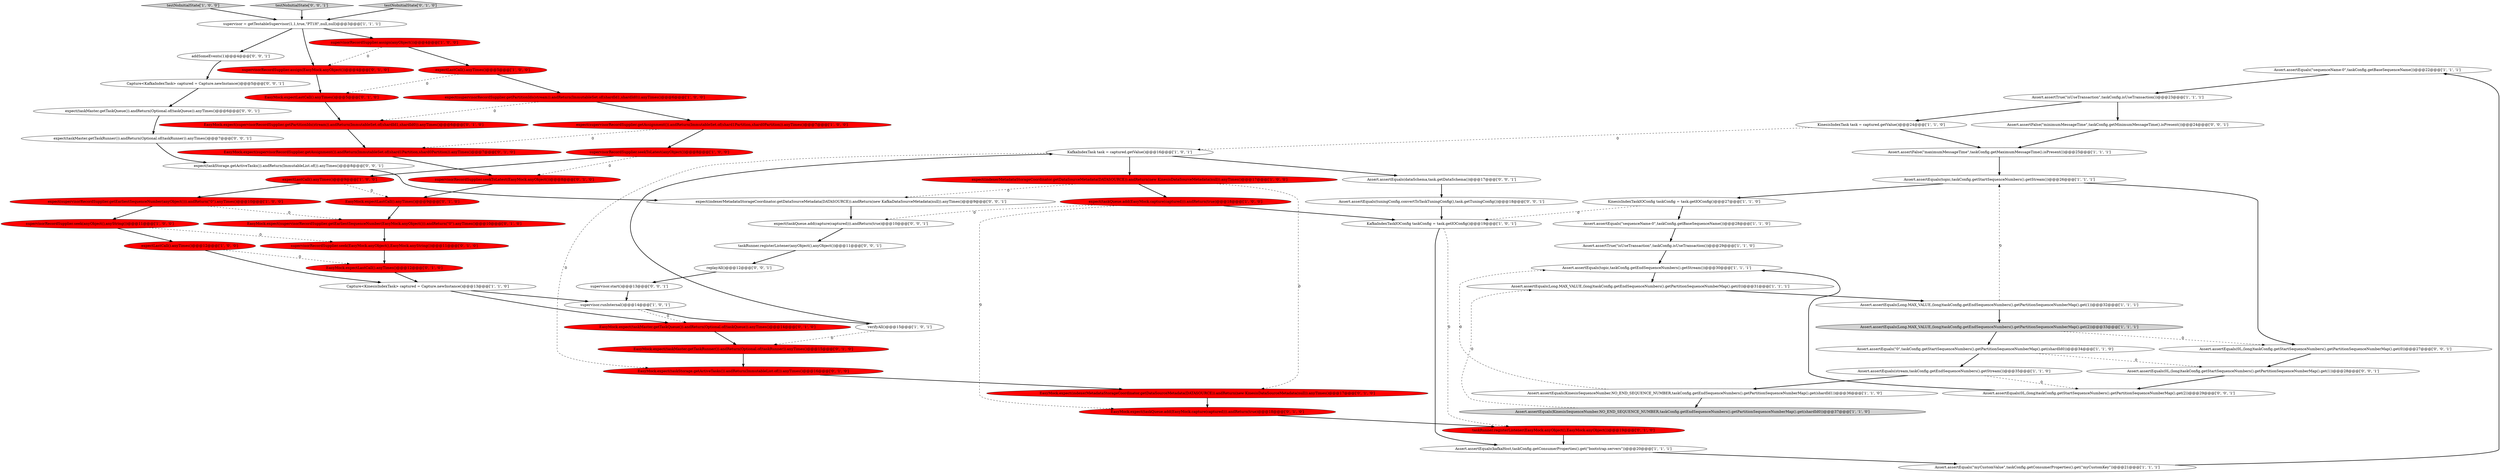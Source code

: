 digraph {
26 [style = filled, label = "Assert.assertEquals(\"sequenceName-0\",taskConfig.getBaseSequenceName())@@@22@@@['1', '1', '1']", fillcolor = white, shape = ellipse image = "AAA0AAABBB1BBB"];
20 [style = filled, label = "Assert.assertEquals(\"sequenceName-0\",taskConfig.getBaseSequenceName())@@@28@@@['1', '1', '0']", fillcolor = white, shape = ellipse image = "AAA0AAABBB1BBB"];
67 [style = filled, label = "supervisor.start()@@@13@@@['0', '0', '1']", fillcolor = white, shape = ellipse image = "AAA0AAABBB3BBB"];
3 [style = filled, label = "supervisor.runInternal()@@@14@@@['1', '0', '1']", fillcolor = white, shape = ellipse image = "AAA0AAABBB1BBB"];
8 [style = filled, label = "expect(indexerMetadataStorageCoordinator.getDataSourceMetadata(DATASOURCE)).andReturn(new KinesisDataSourceMetadata(null)).anyTimes()@@@17@@@['1', '0', '0']", fillcolor = red, shape = ellipse image = "AAA1AAABBB1BBB"];
56 [style = filled, label = "Assert.assertFalse(\"minimumMessageTime\",taskConfig.getMinimumMessageTime().isPresent())@@@24@@@['0', '0', '1']", fillcolor = white, shape = ellipse image = "AAA0AAABBB3BBB"];
21 [style = filled, label = "supervisor = getTestableSupervisor(1,1,true,\"PT1H\",null,null)@@@3@@@['1', '1', '1']", fillcolor = white, shape = ellipse image = "AAA0AAABBB1BBB"];
32 [style = filled, label = "KinesisIndexTaskIOConfig taskConfig = task.getIOConfig()@@@27@@@['1', '1', '0']", fillcolor = white, shape = ellipse image = "AAA0AAABBB1BBB"];
6 [style = filled, label = "expectLastCall().anyTimes()@@@12@@@['1', '0', '0']", fillcolor = red, shape = ellipse image = "AAA1AAABBB1BBB"];
59 [style = filled, label = "expect(indexerMetadataStorageCoordinator.getDataSourceMetadata(DATASOURCE)).andReturn(new KafkaDataSourceMetadata(null)).anyTimes()@@@9@@@['0', '0', '1']", fillcolor = white, shape = ellipse image = "AAA0AAABBB3BBB"];
11 [style = filled, label = "supervisorRecordSupplier.seek(anyObject(),anyString())@@@11@@@['1', '0', '0']", fillcolor = red, shape = ellipse image = "AAA1AAABBB1BBB"];
65 [style = filled, label = "expect(taskStorage.getActiveTasks()).andReturn(ImmutableList.of()).anyTimes()@@@8@@@['0', '0', '1']", fillcolor = white, shape = ellipse image = "AAA0AAABBB3BBB"];
51 [style = filled, label = "supervisorRecordSupplier.seekToLatest(EasyMock.anyObject())@@@8@@@['0', '1', '0']", fillcolor = red, shape = ellipse image = "AAA1AAABBB2BBB"];
34 [style = filled, label = "supervisorRecordSupplier.seekToLatest(anyObject())@@@8@@@['1', '0', '0']", fillcolor = red, shape = ellipse image = "AAA1AAABBB1BBB"];
60 [style = filled, label = "addSomeEvents(1)@@@4@@@['0', '0', '1']", fillcolor = white, shape = ellipse image = "AAA0AAABBB3BBB"];
66 [style = filled, label = "taskRunner.registerListener(anyObject(),anyObject())@@@11@@@['0', '0', '1']", fillcolor = white, shape = ellipse image = "AAA0AAABBB3BBB"];
19 [style = filled, label = "Assert.assertEquals(topic,taskConfig.getStartSequenceNumbers().getStream())@@@26@@@['1', '1', '1']", fillcolor = white, shape = ellipse image = "AAA0AAABBB1BBB"];
63 [style = filled, label = "Capture<KafkaIndexTask> captured = Capture.newInstance()@@@5@@@['0', '0', '1']", fillcolor = white, shape = ellipse image = "AAA0AAABBB3BBB"];
45 [style = filled, label = "EasyMock.expect(supervisorRecordSupplier.getPartitionIds(stream)).andReturn(ImmutableSet.of(shardId1,shardId0)).anyTimes()@@@6@@@['0', '1', '0']", fillcolor = red, shape = ellipse image = "AAA1AAABBB2BBB"];
24 [style = filled, label = "testNoInitialState['1', '0', '0']", fillcolor = lightgray, shape = diamond image = "AAA0AAABBB1BBB"];
64 [style = filled, label = "expect(taskMaster.getTaskQueue()).andReturn(Optional.of(taskQueue)).anyTimes()@@@6@@@['0', '0', '1']", fillcolor = white, shape = ellipse image = "AAA0AAABBB3BBB"];
7 [style = filled, label = "expect(taskQueue.add(EasyMock.capture(captured))).andReturn(true)@@@18@@@['1', '0', '0']", fillcolor = red, shape = ellipse image = "AAA1AAABBB1BBB"];
13 [style = filled, label = "verifyAll()@@@15@@@['1', '0', '1']", fillcolor = white, shape = ellipse image = "AAA0AAABBB1BBB"];
39 [style = filled, label = "EasyMock.expect(taskStorage.getActiveTasks()).andReturn(ImmutableList.of()).anyTimes()@@@16@@@['0', '1', '0']", fillcolor = red, shape = ellipse image = "AAA1AAABBB2BBB"];
31 [style = filled, label = "KafkaIndexTask task = captured.getValue()@@@16@@@['1', '0', '1']", fillcolor = white, shape = ellipse image = "AAA0AAABBB1BBB"];
55 [style = filled, label = "Assert.assertEquals(tuningConfig.convertToTaskTuningConfig(),task.getTuningConfig())@@@18@@@['0', '0', '1']", fillcolor = white, shape = ellipse image = "AAA0AAABBB3BBB"];
22 [style = filled, label = "expect(supervisorRecordSupplier.getPartitionIds(stream)).andReturn(ImmutableSet.of(shardId1,shardId0)).anyTimes()@@@6@@@['1', '0', '0']", fillcolor = red, shape = ellipse image = "AAA1AAABBB1BBB"];
15 [style = filled, label = "Assert.assertEquals(\"myCustomValue\",taskConfig.getConsumerProperties().get(\"myCustomKey\"))@@@21@@@['1', '1', '1']", fillcolor = white, shape = ellipse image = "AAA0AAABBB1BBB"];
40 [style = filled, label = "supervisorRecordSupplier.assign(EasyMock.anyObject())@@@4@@@['0', '1', '0']", fillcolor = red, shape = ellipse image = "AAA1AAABBB2BBB"];
25 [style = filled, label = "Assert.assertEquals(kafkaHost,taskConfig.getConsumerProperties().get(\"bootstrap.servers\"))@@@20@@@['1', '1', '1']", fillcolor = white, shape = ellipse image = "AAA0AAABBB1BBB"];
57 [style = filled, label = "replayAll()@@@12@@@['0', '0', '1']", fillcolor = white, shape = ellipse image = "AAA0AAABBB3BBB"];
36 [style = filled, label = "EasyMock.expectLastCall().anyTimes()@@@12@@@['0', '1', '0']", fillcolor = red, shape = ellipse image = "AAA1AAABBB2BBB"];
12 [style = filled, label = "expect(supervisorRecordSupplier.getEarliestSequenceNumber(anyObject())).andReturn(\"0\").anyTimes()@@@10@@@['1', '0', '0']", fillcolor = red, shape = ellipse image = "AAA1AAABBB1BBB"];
43 [style = filled, label = "EasyMock.expect(indexerMetadataStorageCoordinator.getDataSourceMetadata(DATASOURCE)).andReturn(new KinesisDataSourceMetadata(null)).anyTimes()@@@17@@@['0', '1', '0']", fillcolor = red, shape = ellipse image = "AAA1AAABBB2BBB"];
5 [style = filled, label = "Assert.assertEquals(KinesisSequenceNumber.NO_END_SEQUENCE_NUMBER,taskConfig.getEndSequenceNumbers().getPartitionSequenceNumberMap().get(shardId0))@@@37@@@['1', '1', '0']", fillcolor = lightgray, shape = ellipse image = "AAA0AAABBB1BBB"];
9 [style = filled, label = "Capture<KinesisIndexTask> captured = Capture.newInstance()@@@13@@@['1', '1', '0']", fillcolor = white, shape = ellipse image = "AAA0AAABBB1BBB"];
4 [style = filled, label = "Assert.assertFalse(\"maximumMessageTime\",taskConfig.getMaximumMessageTime().isPresent())@@@25@@@['1', '1', '1']", fillcolor = white, shape = ellipse image = "AAA0AAABBB1BBB"];
53 [style = filled, label = "testNoInitialState['0', '0', '1']", fillcolor = lightgray, shape = diamond image = "AAA0AAABBB3BBB"];
18 [style = filled, label = "expectLastCall().anyTimes()@@@9@@@['1', '0', '0']", fillcolor = red, shape = ellipse image = "AAA1AAABBB1BBB"];
58 [style = filled, label = "Assert.assertEquals(0L,(long)taskConfig.getStartSequenceNumbers().getPartitionSequenceNumberMap().get(2))@@@29@@@['0', '0', '1']", fillcolor = white, shape = ellipse image = "AAA0AAABBB3BBB"];
35 [style = filled, label = "KinesisIndexTask task = captured.getValue()@@@24@@@['1', '1', '0']", fillcolor = white, shape = ellipse image = "AAA0AAABBB1BBB"];
62 [style = filled, label = "Assert.assertEquals(0L,(long)taskConfig.getStartSequenceNumbers().getPartitionSequenceNumberMap().get(1))@@@28@@@['0', '0', '1']", fillcolor = white, shape = ellipse image = "AAA0AAABBB3BBB"];
52 [style = filled, label = "Assert.assertEquals(0L,(long)taskConfig.getStartSequenceNumbers().getPartitionSequenceNumberMap().get(0))@@@27@@@['0', '0', '1']", fillcolor = white, shape = ellipse image = "AAA0AAABBB3BBB"];
17 [style = filled, label = "Assert.assertEquals(Long.MAX_VALUE,(long)taskConfig.getEndSequenceNumbers().getPartitionSequenceNumberMap().get(0))@@@31@@@['1', '1', '1']", fillcolor = white, shape = ellipse image = "AAA0AAABBB1BBB"];
28 [style = filled, label = "Assert.assertEquals(topic,taskConfig.getEndSequenceNumbers().getStream())@@@30@@@['1', '1', '1']", fillcolor = white, shape = ellipse image = "AAA0AAABBB1BBB"];
42 [style = filled, label = "EasyMock.expect(supervisorRecordSupplier.getAssignment()).andReturn(ImmutableSet.of(shard1Partition,shard0Partition)).anyTimes()@@@7@@@['0', '1', '0']", fillcolor = red, shape = ellipse image = "AAA1AAABBB2BBB"];
44 [style = filled, label = "EasyMock.expectLastCall().anyTimes()@@@5@@@['0', '1', '0']", fillcolor = red, shape = ellipse image = "AAA1AAABBB2BBB"];
54 [style = filled, label = "Assert.assertEquals(dataSchema,task.getDataSchema())@@@17@@@['0', '0', '1']", fillcolor = white, shape = ellipse image = "AAA0AAABBB3BBB"];
30 [style = filled, label = "supervisorRecordSupplier.assign(anyObject())@@@4@@@['1', '0', '0']", fillcolor = red, shape = ellipse image = "AAA1AAABBB1BBB"];
38 [style = filled, label = "EasyMock.expectLastCall().anyTimes()@@@9@@@['0', '1', '0']", fillcolor = red, shape = ellipse image = "AAA1AAABBB2BBB"];
41 [style = filled, label = "taskRunner.registerListener(EasyMock.anyObject(),EasyMock.anyObject())@@@19@@@['0', '1', '0']", fillcolor = red, shape = ellipse image = "AAA1AAABBB2BBB"];
61 [style = filled, label = "expect(taskMaster.getTaskRunner()).andReturn(Optional.of(taskRunner)).anyTimes()@@@7@@@['0', '0', '1']", fillcolor = white, shape = ellipse image = "AAA0AAABBB3BBB"];
50 [style = filled, label = "EasyMock.expect(supervisorRecordSupplier.getEarliestSequenceNumber(EasyMock.anyObject())).andReturn(\"0\").anyTimes()@@@10@@@['0', '1', '0']", fillcolor = red, shape = ellipse image = "AAA1AAABBB2BBB"];
68 [style = filled, label = "expect(taskQueue.add(capture(captured))).andReturn(true)@@@10@@@['0', '0', '1']", fillcolor = white, shape = ellipse image = "AAA0AAABBB3BBB"];
47 [style = filled, label = "supervisorRecordSupplier.seek(EasyMock.anyObject(),EasyMock.anyString())@@@11@@@['0', '1', '0']", fillcolor = red, shape = ellipse image = "AAA1AAABBB2BBB"];
23 [style = filled, label = "Assert.assertEquals(\"0\",taskConfig.getStartSequenceNumbers().getPartitionSequenceNumberMap().get(shardId0))@@@34@@@['1', '1', '0']", fillcolor = white, shape = ellipse image = "AAA0AAABBB1BBB"];
48 [style = filled, label = "testNoInitialState['0', '1', '0']", fillcolor = lightgray, shape = diamond image = "AAA0AAABBB2BBB"];
33 [style = filled, label = "expectLastCall().anyTimes()@@@5@@@['1', '0', '0']", fillcolor = red, shape = ellipse image = "AAA1AAABBB1BBB"];
14 [style = filled, label = "Assert.assertEquals(Long.MAX_VALUE,(long)taskConfig.getEndSequenceNumbers().getPartitionSequenceNumberMap().get(2))@@@33@@@['1', '1', '1']", fillcolor = lightgray, shape = ellipse image = "AAA0AAABBB1BBB"];
10 [style = filled, label = "Assert.assertEquals(KinesisSequenceNumber.NO_END_SEQUENCE_NUMBER,taskConfig.getEndSequenceNumbers().getPartitionSequenceNumberMap().get(shardId1))@@@36@@@['1', '1', '0']", fillcolor = white, shape = ellipse image = "AAA0AAABBB1BBB"];
46 [style = filled, label = "EasyMock.expect(taskMaster.getTaskQueue()).andReturn(Optional.of(taskQueue)).anyTimes()@@@14@@@['0', '1', '0']", fillcolor = red, shape = ellipse image = "AAA1AAABBB2BBB"];
27 [style = filled, label = "KafkaIndexTaskIOConfig taskConfig = task.getIOConfig()@@@19@@@['1', '0', '1']", fillcolor = white, shape = ellipse image = "AAA0AAABBB1BBB"];
29 [style = filled, label = "Assert.assertTrue(\"isUseTransaction\",taskConfig.isUseTransaction())@@@29@@@['1', '1', '0']", fillcolor = white, shape = ellipse image = "AAA0AAABBB1BBB"];
49 [style = filled, label = "EasyMock.expect(taskQueue.add(EasyMock.capture(captured))).andReturn(true)@@@18@@@['0', '1', '0']", fillcolor = red, shape = ellipse image = "AAA1AAABBB2BBB"];
37 [style = filled, label = "EasyMock.expect(taskMaster.getTaskRunner()).andReturn(Optional.of(taskRunner)).anyTimes()@@@15@@@['0', '1', '0']", fillcolor = red, shape = ellipse image = "AAA1AAABBB2BBB"];
16 [style = filled, label = "expect(supervisorRecordSupplier.getAssignment()).andReturn(ImmutableSet.of(shard1Partition,shard0Partition)).anyTimes()@@@7@@@['1', '0', '0']", fillcolor = red, shape = ellipse image = "AAA1AAABBB1BBB"];
1 [style = filled, label = "Assert.assertEquals(Long.MAX_VALUE,(long)taskConfig.getEndSequenceNumbers().getPartitionSequenceNumberMap().get(1))@@@32@@@['1', '1', '1']", fillcolor = white, shape = ellipse image = "AAA0AAABBB1BBB"];
0 [style = filled, label = "Assert.assertTrue(\"isUseTransaction\",taskConfig.isUseTransaction())@@@23@@@['1', '1', '1']", fillcolor = white, shape = ellipse image = "AAA0AAABBB1BBB"];
2 [style = filled, label = "Assert.assertEquals(stream,taskConfig.getEndSequenceNumbers().getStream())@@@35@@@['1', '1', '0']", fillcolor = white, shape = ellipse image = "AAA0AAABBB1BBB"];
58->28 [style = bold, label=""];
54->55 [style = bold, label=""];
32->27 [style = dashed, label="0"];
53->21 [style = bold, label=""];
7->49 [style = dashed, label="0"];
1->19 [style = dashed, label="0"];
68->66 [style = bold, label=""];
34->18 [style = bold, label=""];
10->28 [style = dashed, label="0"];
21->30 [style = bold, label=""];
23->62 [style = dashed, label="0"];
38->50 [style = bold, label=""];
8->59 [style = dashed, label="0"];
57->67 [style = bold, label=""];
24->21 [style = bold, label=""];
6->36 [style = dashed, label="0"];
60->63 [style = bold, label=""];
48->21 [style = bold, label=""];
7->68 [style = dashed, label="0"];
45->42 [style = bold, label=""];
25->15 [style = bold, label=""];
13->31 [style = bold, label=""];
67->3 [style = bold, label=""];
32->20 [style = bold, label=""];
27->25 [style = bold, label=""];
36->9 [style = bold, label=""];
33->44 [style = dashed, label="0"];
34->51 [style = dashed, label="0"];
12->11 [style = bold, label=""];
4->19 [style = bold, label=""];
18->12 [style = bold, label=""];
16->34 [style = bold, label=""];
31->39 [style = dashed, label="0"];
46->37 [style = bold, label=""];
8->43 [style = dashed, label="0"];
59->68 [style = bold, label=""];
26->0 [style = bold, label=""];
55->27 [style = bold, label=""];
49->41 [style = bold, label=""];
21->60 [style = bold, label=""];
52->62 [style = bold, label=""];
44->45 [style = bold, label=""];
66->57 [style = bold, label=""];
47->36 [style = bold, label=""];
30->33 [style = bold, label=""];
17->1 [style = bold, label=""];
27->41 [style = dashed, label="0"];
2->58 [style = dashed, label="0"];
22->16 [style = bold, label=""];
61->65 [style = bold, label=""];
22->45 [style = dashed, label="0"];
16->42 [style = dashed, label="0"];
9->46 [style = bold, label=""];
35->31 [style = dashed, label="0"];
3->46 [style = dashed, label="0"];
2->10 [style = bold, label=""];
42->51 [style = bold, label=""];
14->52 [style = dashed, label="0"];
19->32 [style = bold, label=""];
10->5 [style = bold, label=""];
11->47 [style = dashed, label="0"];
14->23 [style = bold, label=""];
5->17 [style = dashed, label="0"];
28->17 [style = bold, label=""];
9->3 [style = bold, label=""];
64->61 [style = bold, label=""];
23->2 [style = bold, label=""];
31->8 [style = bold, label=""];
37->39 [style = bold, label=""];
33->22 [style = bold, label=""];
31->54 [style = bold, label=""];
40->44 [style = bold, label=""];
13->37 [style = dashed, label="0"];
30->40 [style = dashed, label="0"];
20->29 [style = bold, label=""];
63->64 [style = bold, label=""];
11->6 [style = bold, label=""];
39->43 [style = bold, label=""];
62->58 [style = bold, label=""];
18->38 [style = dashed, label="0"];
35->4 [style = bold, label=""];
8->7 [style = bold, label=""];
15->26 [style = bold, label=""];
29->28 [style = bold, label=""];
56->4 [style = bold, label=""];
51->38 [style = bold, label=""];
0->56 [style = bold, label=""];
50->47 [style = bold, label=""];
65->59 [style = bold, label=""];
7->27 [style = bold, label=""];
3->13 [style = bold, label=""];
0->35 [style = bold, label=""];
21->40 [style = bold, label=""];
43->49 [style = bold, label=""];
1->14 [style = bold, label=""];
41->25 [style = bold, label=""];
6->9 [style = bold, label=""];
12->50 [style = dashed, label="0"];
19->52 [style = bold, label=""];
}
